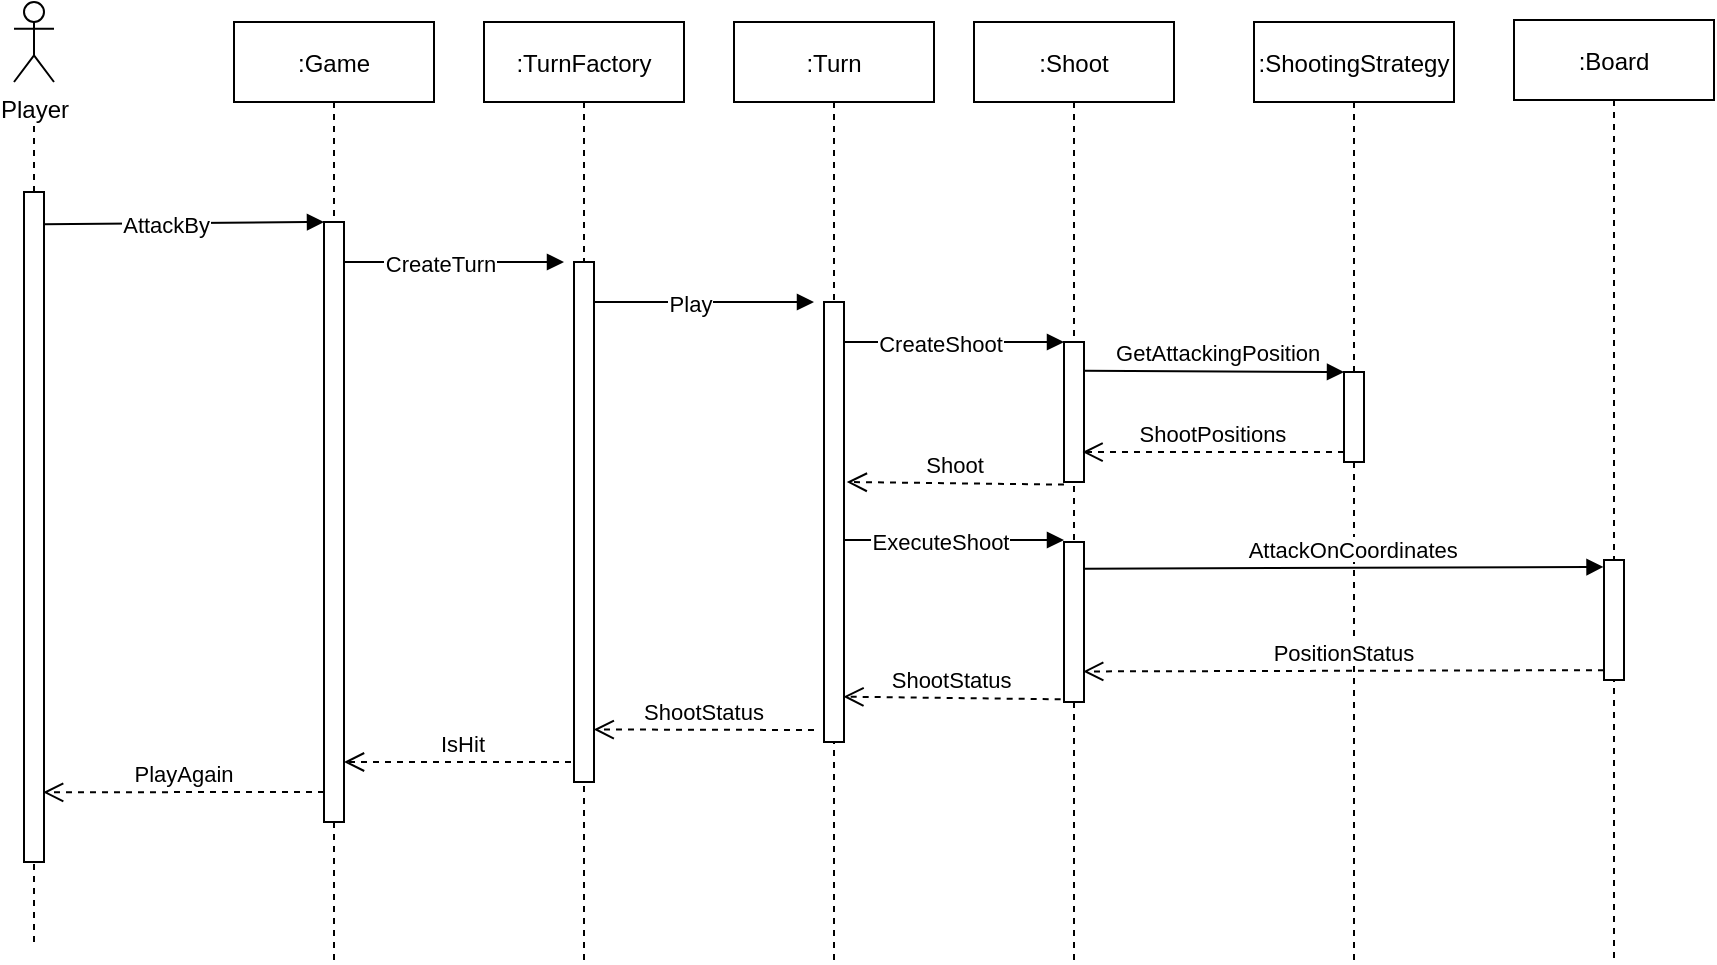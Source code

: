 <mxfile version="16.0.0" type="device"><diagram id="kgpKYQtTHZ0yAKxKKP6v" name="Page-1"><mxGraphModel dx="1093" dy="683" grid="1" gridSize="10" guides="1" tooltips="1" connect="1" arrows="1" fold="1" page="1" pageScale="1" pageWidth="850" pageHeight="1100" math="0" shadow="0"><root><mxCell id="0"/><mxCell id="1" parent="0"/><mxCell id="3nuBFxr9cyL0pnOWT2aG-5" value=":Game" style="shape=umlLifeline;perimeter=lifelinePerimeter;container=1;collapsible=0;recursiveResize=0;rounded=0;shadow=0;strokeWidth=1;" parent="1" vertex="1"><mxGeometry x="250" y="80" width="100" height="470" as="geometry"/></mxCell><mxCell id="3nuBFxr9cyL0pnOWT2aG-6" value="" style="points=[];perimeter=orthogonalPerimeter;rounded=0;shadow=0;strokeWidth=1;" parent="3nuBFxr9cyL0pnOWT2aG-5" vertex="1"><mxGeometry x="45" y="100" width="10" height="300" as="geometry"/></mxCell><mxCell id="Tktq8A5ja9_WvTyaHA_t-25" value="IsHit" style="verticalAlign=bottom;endArrow=open;dashed=1;endSize=8;shadow=0;strokeWidth=1;" edge="1" parent="3nuBFxr9cyL0pnOWT2aG-5" source="Tktq8A5ja9_WvTyaHA_t-1"><mxGeometry relative="1" as="geometry"><mxPoint x="55" y="370" as="targetPoint"/><mxPoint x="164" y="370" as="sourcePoint"/><Array as="points"/></mxGeometry></mxCell><mxCell id="3nuBFxr9cyL0pnOWT2aG-7" value="PlayAgain" style="verticalAlign=bottom;endArrow=open;dashed=1;endSize=8;exitX=0;exitY=0.95;shadow=0;strokeWidth=1;entryX=0.956;entryY=0.896;entryDx=0;entryDy=0;entryPerimeter=0;" parent="1" source="3nuBFxr9cyL0pnOWT2aG-6" target="Tktq8A5ja9_WvTyaHA_t-30" edge="1"><mxGeometry relative="1" as="geometry"><mxPoint x="185" y="465" as="targetPoint"/><Array as="points"><mxPoint x="260" y="465"/></Array></mxGeometry></mxCell><mxCell id="3nuBFxr9cyL0pnOWT2aG-8" value="AttackBy" style="verticalAlign=bottom;endArrow=block;entryX=0;entryY=0;shadow=0;strokeWidth=1;exitX=0.924;exitY=0.048;exitDx=0;exitDy=0;exitPerimeter=0;" parent="1" source="Tktq8A5ja9_WvTyaHA_t-30" target="3nuBFxr9cyL0pnOWT2aG-6" edge="1"><mxGeometry x="-0.118" y="-10" relative="1" as="geometry"><mxPoint x="185" y="180.0" as="sourcePoint"/><mxPoint as="offset"/></mxGeometry></mxCell><mxCell id="Tktq8A5ja9_WvTyaHA_t-1" value=":TurnFactory" style="shape=umlLifeline;perimeter=lifelinePerimeter;container=1;collapsible=0;recursiveResize=0;rounded=0;shadow=0;strokeWidth=1;" vertex="1" parent="1"><mxGeometry x="375" y="80" width="100" height="470" as="geometry"/></mxCell><mxCell id="Tktq8A5ja9_WvTyaHA_t-2" value="" style="points=[];perimeter=orthogonalPerimeter;rounded=0;shadow=0;strokeWidth=1;" vertex="1" parent="Tktq8A5ja9_WvTyaHA_t-1"><mxGeometry x="45" y="120" width="10" height="260" as="geometry"/></mxCell><mxCell id="Tktq8A5ja9_WvTyaHA_t-11" value="CreateTurn" style="verticalAlign=bottom;endArrow=block;shadow=0;strokeWidth=1;" edge="1" parent="Tktq8A5ja9_WvTyaHA_t-1"><mxGeometry x="-0.118" y="-10" relative="1" as="geometry"><mxPoint x="-70" y="120" as="sourcePoint"/><mxPoint x="40" y="120" as="targetPoint"/><mxPoint as="offset"/></mxGeometry></mxCell><mxCell id="Tktq8A5ja9_WvTyaHA_t-3" value=":Turn" style="shape=umlLifeline;perimeter=lifelinePerimeter;container=1;collapsible=0;recursiveResize=0;rounded=0;shadow=0;strokeWidth=1;" vertex="1" parent="1"><mxGeometry x="500" y="80" width="100" height="470" as="geometry"/></mxCell><mxCell id="Tktq8A5ja9_WvTyaHA_t-4" value="" style="points=[];perimeter=orthogonalPerimeter;rounded=0;shadow=0;strokeWidth=1;" vertex="1" parent="Tktq8A5ja9_WvTyaHA_t-3"><mxGeometry x="45" y="140" width="10" height="220" as="geometry"/></mxCell><mxCell id="Tktq8A5ja9_WvTyaHA_t-13" value="Play" style="verticalAlign=bottom;endArrow=block;shadow=0;strokeWidth=1;" edge="1" parent="Tktq8A5ja9_WvTyaHA_t-3"><mxGeometry x="-0.118" y="-10" relative="1" as="geometry"><mxPoint x="-70" y="140" as="sourcePoint"/><mxPoint x="40" y="140" as="targetPoint"/><mxPoint as="offset"/></mxGeometry></mxCell><mxCell id="Tktq8A5ja9_WvTyaHA_t-5" value=":Shoot" style="shape=umlLifeline;perimeter=lifelinePerimeter;container=1;collapsible=0;recursiveResize=0;rounded=0;shadow=0;strokeWidth=1;" vertex="1" parent="1"><mxGeometry x="620" y="80" width="100" height="470" as="geometry"/></mxCell><mxCell id="Tktq8A5ja9_WvTyaHA_t-6" value="" style="points=[];perimeter=orthogonalPerimeter;rounded=0;shadow=0;strokeWidth=1;" vertex="1" parent="Tktq8A5ja9_WvTyaHA_t-5"><mxGeometry x="45" y="160" width="10" height="70" as="geometry"/></mxCell><mxCell id="Tktq8A5ja9_WvTyaHA_t-15" value="" style="points=[];perimeter=orthogonalPerimeter;rounded=0;shadow=0;strokeWidth=1;" vertex="1" parent="Tktq8A5ja9_WvTyaHA_t-5"><mxGeometry x="45" y="260" width="10" height="80" as="geometry"/></mxCell><mxCell id="Tktq8A5ja9_WvTyaHA_t-16" value="CreateShoot" style="verticalAlign=bottom;endArrow=block;shadow=0;strokeWidth=1;" edge="1" parent="Tktq8A5ja9_WvTyaHA_t-5"><mxGeometry x="-0.118" y="-10" relative="1" as="geometry"><mxPoint x="-65" y="160" as="sourcePoint"/><mxPoint x="45" y="160" as="targetPoint"/><mxPoint as="offset"/></mxGeometry></mxCell><mxCell id="Tktq8A5ja9_WvTyaHA_t-17" value="ExecuteShoot" style="verticalAlign=bottom;endArrow=block;shadow=0;strokeWidth=1;" edge="1" parent="Tktq8A5ja9_WvTyaHA_t-5"><mxGeometry x="-0.118" y="-10" relative="1" as="geometry"><mxPoint x="-65" y="259" as="sourcePoint"/><mxPoint x="45" y="259" as="targetPoint"/><mxPoint as="offset"/></mxGeometry></mxCell><mxCell id="Tktq8A5ja9_WvTyaHA_t-32" value="Shoot" style="verticalAlign=bottom;endArrow=open;dashed=1;endSize=8;exitX=-0.167;exitY=0.983;shadow=0;strokeWidth=1;exitDx=0;exitDy=0;exitPerimeter=0;entryX=0.972;entryY=0.897;entryDx=0;entryDy=0;entryPerimeter=0;" edge="1" parent="Tktq8A5ja9_WvTyaHA_t-5"><mxGeometry relative="1" as="geometry"><mxPoint x="-63.61" y="230.0" as="targetPoint"/><mxPoint x="45.0" y="231.3" as="sourcePoint"/><Array as="points"/></mxGeometry></mxCell><mxCell id="Tktq8A5ja9_WvTyaHA_t-7" value=":ShootingStrategy" style="shape=umlLifeline;perimeter=lifelinePerimeter;container=1;collapsible=0;recursiveResize=0;rounded=0;shadow=0;strokeWidth=1;" vertex="1" parent="1"><mxGeometry x="760" y="80" width="100" height="470" as="geometry"/></mxCell><mxCell id="Tktq8A5ja9_WvTyaHA_t-8" value="" style="points=[];perimeter=orthogonalPerimeter;rounded=0;shadow=0;strokeWidth=1;" vertex="1" parent="Tktq8A5ja9_WvTyaHA_t-7"><mxGeometry x="45" y="175" width="10" height="45" as="geometry"/></mxCell><mxCell id="Tktq8A5ja9_WvTyaHA_t-18" value="GetAttackingPosition" style="verticalAlign=bottom;endArrow=block;shadow=0;strokeWidth=1;exitX=0.96;exitY=0.205;exitDx=0;exitDy=0;exitPerimeter=0;" edge="1" parent="Tktq8A5ja9_WvTyaHA_t-7" source="Tktq8A5ja9_WvTyaHA_t-6"><mxGeometry x="0.037" relative="1" as="geometry"><mxPoint x="-80" y="175" as="sourcePoint"/><mxPoint x="45" y="175" as="targetPoint"/><mxPoint as="offset"/></mxGeometry></mxCell><mxCell id="Tktq8A5ja9_WvTyaHA_t-19" value="ShootPositions" style="verticalAlign=bottom;endArrow=open;dashed=1;endSize=8;shadow=0;strokeWidth=1;entryX=0.927;entryY=0.786;entryDx=0;entryDy=0;entryPerimeter=0;" edge="1" parent="Tktq8A5ja9_WvTyaHA_t-7" target="Tktq8A5ja9_WvTyaHA_t-6"><mxGeometry relative="1" as="geometry"><mxPoint x="-80" y="215" as="targetPoint"/><mxPoint x="45" y="215" as="sourcePoint"/></mxGeometry></mxCell><mxCell id="Tktq8A5ja9_WvTyaHA_t-9" value=":Board" style="shape=umlLifeline;perimeter=lifelinePerimeter;container=1;collapsible=0;recursiveResize=0;rounded=0;shadow=0;strokeWidth=1;" vertex="1" parent="1"><mxGeometry x="890" y="79" width="100" height="471" as="geometry"/></mxCell><mxCell id="Tktq8A5ja9_WvTyaHA_t-10" value="" style="points=[];perimeter=orthogonalPerimeter;rounded=0;shadow=0;strokeWidth=1;" vertex="1" parent="Tktq8A5ja9_WvTyaHA_t-9"><mxGeometry x="45" y="270" width="10" height="60" as="geometry"/></mxCell><mxCell id="Tktq8A5ja9_WvTyaHA_t-21" value="ShootStatus" style="verticalAlign=bottom;endArrow=open;dashed=1;endSize=8;exitX=-0.167;exitY=0.983;shadow=0;strokeWidth=1;exitDx=0;exitDy=0;exitPerimeter=0;entryX=0.972;entryY=0.897;entryDx=0;entryDy=0;entryPerimeter=0;" edge="1" parent="1" source="Tktq8A5ja9_WvTyaHA_t-15" target="Tktq8A5ja9_WvTyaHA_t-4"><mxGeometry relative="1" as="geometry"><mxPoint x="560" y="390" as="targetPoint"/><mxPoint x="675.73" y="390.0" as="sourcePoint"/><Array as="points"/></mxGeometry></mxCell><mxCell id="Tktq8A5ja9_WvTyaHA_t-22" value="AttackOnCoordinates" style="verticalAlign=bottom;endArrow=block;shadow=0;strokeWidth=1;exitX=0.96;exitY=0.167;exitDx=0;exitDy=0;exitPerimeter=0;entryX=-0.024;entryY=0.058;entryDx=0;entryDy=0;entryPerimeter=0;" edge="1" parent="1" source="Tktq8A5ja9_WvTyaHA_t-15" target="Tktq8A5ja9_WvTyaHA_t-10"><mxGeometry x="0.037" relative="1" as="geometry"><mxPoint x="684.6" y="350" as="sourcePoint"/><mxPoint x="815" y="350.65" as="targetPoint"/><mxPoint as="offset"/></mxGeometry></mxCell><mxCell id="Tktq8A5ja9_WvTyaHA_t-23" value="PositionStatus" style="verticalAlign=bottom;endArrow=open;dashed=1;endSize=8;shadow=0;strokeWidth=1;entryX=0.96;entryY=0.809;entryDx=0;entryDy=0;entryPerimeter=0;exitX=0;exitY=0.918;exitDx=0;exitDy=0;exitPerimeter=0;" edge="1" parent="1" source="Tktq8A5ja9_WvTyaHA_t-10" target="Tktq8A5ja9_WvTyaHA_t-15"><mxGeometry relative="1" as="geometry"><mxPoint x="790" y="400.02" as="targetPoint"/><mxPoint x="930" y="397" as="sourcePoint"/></mxGeometry></mxCell><mxCell id="Tktq8A5ja9_WvTyaHA_t-24" value="ShootStatus" style="verticalAlign=bottom;endArrow=open;dashed=1;endSize=8;shadow=0;strokeWidth=1;entryX=0.986;entryY=0.899;entryDx=0;entryDy=0;entryPerimeter=0;" edge="1" parent="1" target="Tktq8A5ja9_WvTyaHA_t-2"><mxGeometry relative="1" as="geometry"><mxPoint x="440.0" y="430.0" as="targetPoint"/><mxPoint x="540" y="434" as="sourcePoint"/><Array as="points"/></mxGeometry></mxCell><mxCell id="Tktq8A5ja9_WvTyaHA_t-26" value="Player" style="shape=umlActor;verticalLabelPosition=bottom;verticalAlign=top;html=1;outlineConnect=0;" vertex="1" parent="1"><mxGeometry x="140" y="70" width="20" height="40" as="geometry"/></mxCell><mxCell id="Tktq8A5ja9_WvTyaHA_t-29" value="" style="endArrow=none;dashed=1;html=1;rounded=0;startArrow=none;" edge="1" parent="1" source="Tktq8A5ja9_WvTyaHA_t-30"><mxGeometry width="50" height="50" relative="1" as="geometry"><mxPoint x="150" y="540" as="sourcePoint"/><mxPoint x="150" y="130" as="targetPoint"/></mxGeometry></mxCell><mxCell id="Tktq8A5ja9_WvTyaHA_t-30" value="" style="points=[];perimeter=orthogonalPerimeter;rounded=0;shadow=0;strokeWidth=1;" vertex="1" parent="1"><mxGeometry x="145" y="165" width="10" height="335" as="geometry"/></mxCell><mxCell id="Tktq8A5ja9_WvTyaHA_t-31" value="" style="endArrow=none;dashed=1;html=1;rounded=0;" edge="1" parent="1" target="Tktq8A5ja9_WvTyaHA_t-30"><mxGeometry width="50" height="50" relative="1" as="geometry"><mxPoint x="150" y="540.0" as="sourcePoint"/><mxPoint x="150" y="150" as="targetPoint"/></mxGeometry></mxCell></root></mxGraphModel></diagram></mxfile>